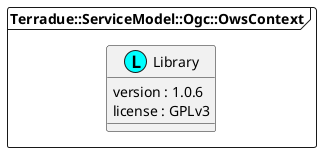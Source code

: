 @startuml
package "Terradue::ServiceModel::Ogc::OwsContext" <<Frame>> {
  class "Library" as namespace_terradue_1_1_service_model_1_1_ogc_1_1_ows_context << (L, cyan) >> [[../technology/packages/namespace_terradue_1_1_service_model_1_1_ogc_1_1_ows_context.html]] {
     version : 1.0.6 
     license : GPLv3
  }
}
@enduml
